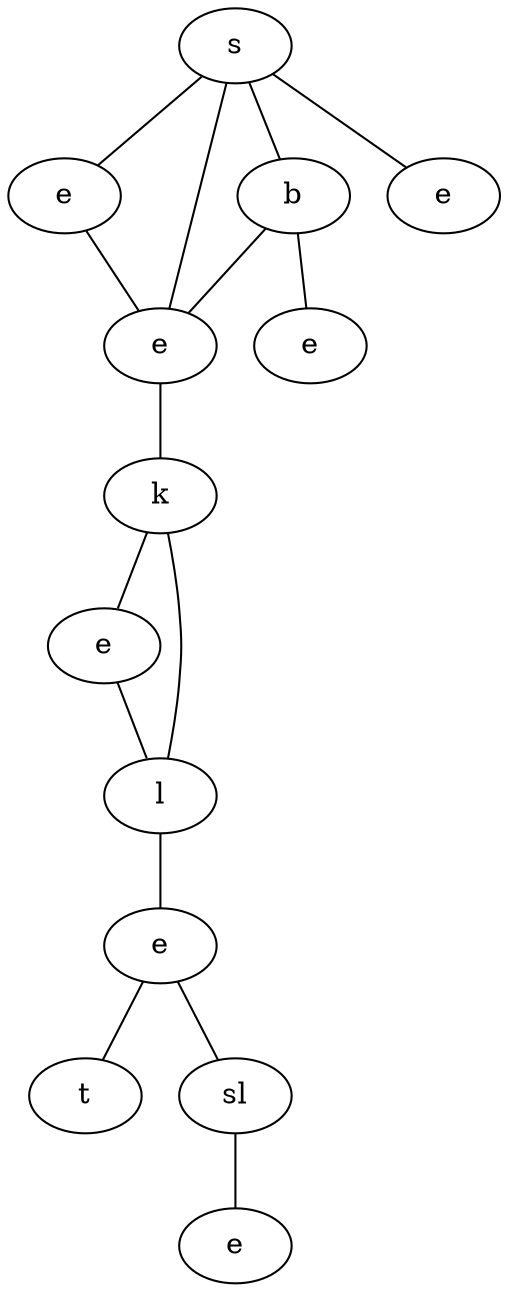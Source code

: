graph {
rINX[label="s"]
Vgnd[label="b"]
KyTP[label="e"]
mdzd[label="e"]
mpDO[label="e"]
wfda[label="e"]
hDqu[label="k"]
BVxa[label="e"]
zHdN[label="l"]
aNEZ[label="e"]
NIoQ[label="t"]
GVNB[label="sl"]
YCQJ[label="e"]
rINX -- Vgnd
rINX -- KyTP
rINX -- mdzd
rINX -- mpDO
Vgnd -- wfda
Vgnd -- mdzd
KyTP -- mdzd
mdzd -- hDqu
hDqu -- BVxa
hDqu -- zHdN
BVxa -- zHdN
zHdN -- aNEZ
aNEZ -- NIoQ
aNEZ -- GVNB
GVNB -- YCQJ
}